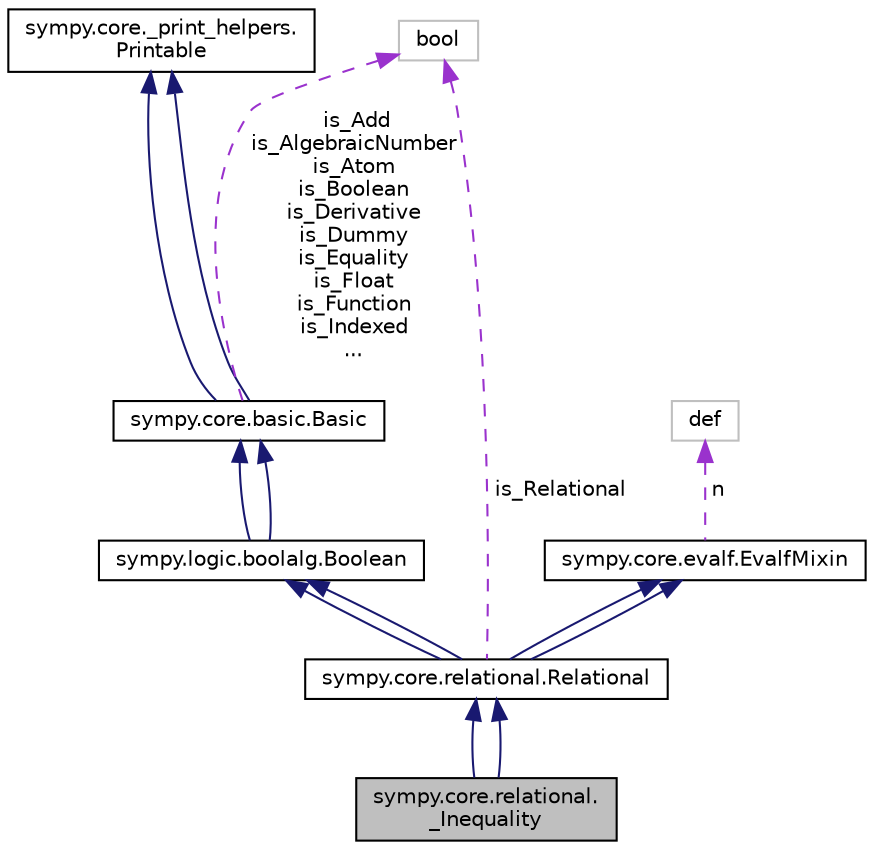 digraph "sympy.core.relational._Inequality"
{
 // LATEX_PDF_SIZE
  edge [fontname="Helvetica",fontsize="10",labelfontname="Helvetica",labelfontsize="10"];
  node [fontname="Helvetica",fontsize="10",shape=record];
  Node1 [label="sympy.core.relational.\l_Inequality",height=0.2,width=0.4,color="black", fillcolor="grey75", style="filled", fontcolor="black",tooltip=" "];
  Node2 -> Node1 [dir="back",color="midnightblue",fontsize="10",style="solid",fontname="Helvetica"];
  Node2 [label="sympy.core.relational.Relational",height=0.2,width=0.4,color="black", fillcolor="white", style="filled",URL="$classsympy_1_1core_1_1relational_1_1Relational.html",tooltip=" "];
  Node3 -> Node2 [dir="back",color="midnightblue",fontsize="10",style="solid",fontname="Helvetica"];
  Node3 [label="sympy.logic.boolalg.Boolean",height=0.2,width=0.4,color="black", fillcolor="white", style="filled",URL="$classsympy_1_1logic_1_1boolalg_1_1Boolean.html",tooltip=" "];
  Node4 -> Node3 [dir="back",color="midnightblue",fontsize="10",style="solid",fontname="Helvetica"];
  Node4 [label="sympy.core.basic.Basic",height=0.2,width=0.4,color="black", fillcolor="white", style="filled",URL="$classsympy_1_1core_1_1basic_1_1Basic.html",tooltip=" "];
  Node5 -> Node4 [dir="back",color="midnightblue",fontsize="10",style="solid",fontname="Helvetica"];
  Node5 [label="sympy.core._print_helpers.\lPrintable",height=0.2,width=0.4,color="black", fillcolor="white", style="filled",URL="$classsympy_1_1core_1_1__print__helpers_1_1Printable.html",tooltip=" "];
  Node5 -> Node4 [dir="back",color="midnightblue",fontsize="10",style="solid",fontname="Helvetica"];
  Node6 -> Node4 [dir="back",color="darkorchid3",fontsize="10",style="dashed",label=" is_Add\nis_AlgebraicNumber\nis_Atom\nis_Boolean\nis_Derivative\nis_Dummy\nis_Equality\nis_Float\nis_Function\nis_Indexed\n..." ,fontname="Helvetica"];
  Node6 [label="bool",height=0.2,width=0.4,color="grey75", fillcolor="white", style="filled",tooltip=" "];
  Node4 -> Node3 [dir="back",color="midnightblue",fontsize="10",style="solid",fontname="Helvetica"];
  Node7 -> Node2 [dir="back",color="midnightblue",fontsize="10",style="solid",fontname="Helvetica"];
  Node7 [label="sympy.core.evalf.EvalfMixin",height=0.2,width=0.4,color="black", fillcolor="white", style="filled",URL="$classsympy_1_1core_1_1evalf_1_1EvalfMixin.html",tooltip=" "];
  Node8 -> Node7 [dir="back",color="darkorchid3",fontsize="10",style="dashed",label=" n" ,fontname="Helvetica"];
  Node8 [label="def",height=0.2,width=0.4,color="grey75", fillcolor="white", style="filled",tooltip=" "];
  Node3 -> Node2 [dir="back",color="midnightblue",fontsize="10",style="solid",fontname="Helvetica"];
  Node7 -> Node2 [dir="back",color="midnightblue",fontsize="10",style="solid",fontname="Helvetica"];
  Node6 -> Node2 [dir="back",color="darkorchid3",fontsize="10",style="dashed",label=" is_Relational" ,fontname="Helvetica"];
  Node2 -> Node1 [dir="back",color="midnightblue",fontsize="10",style="solid",fontname="Helvetica"];
}
